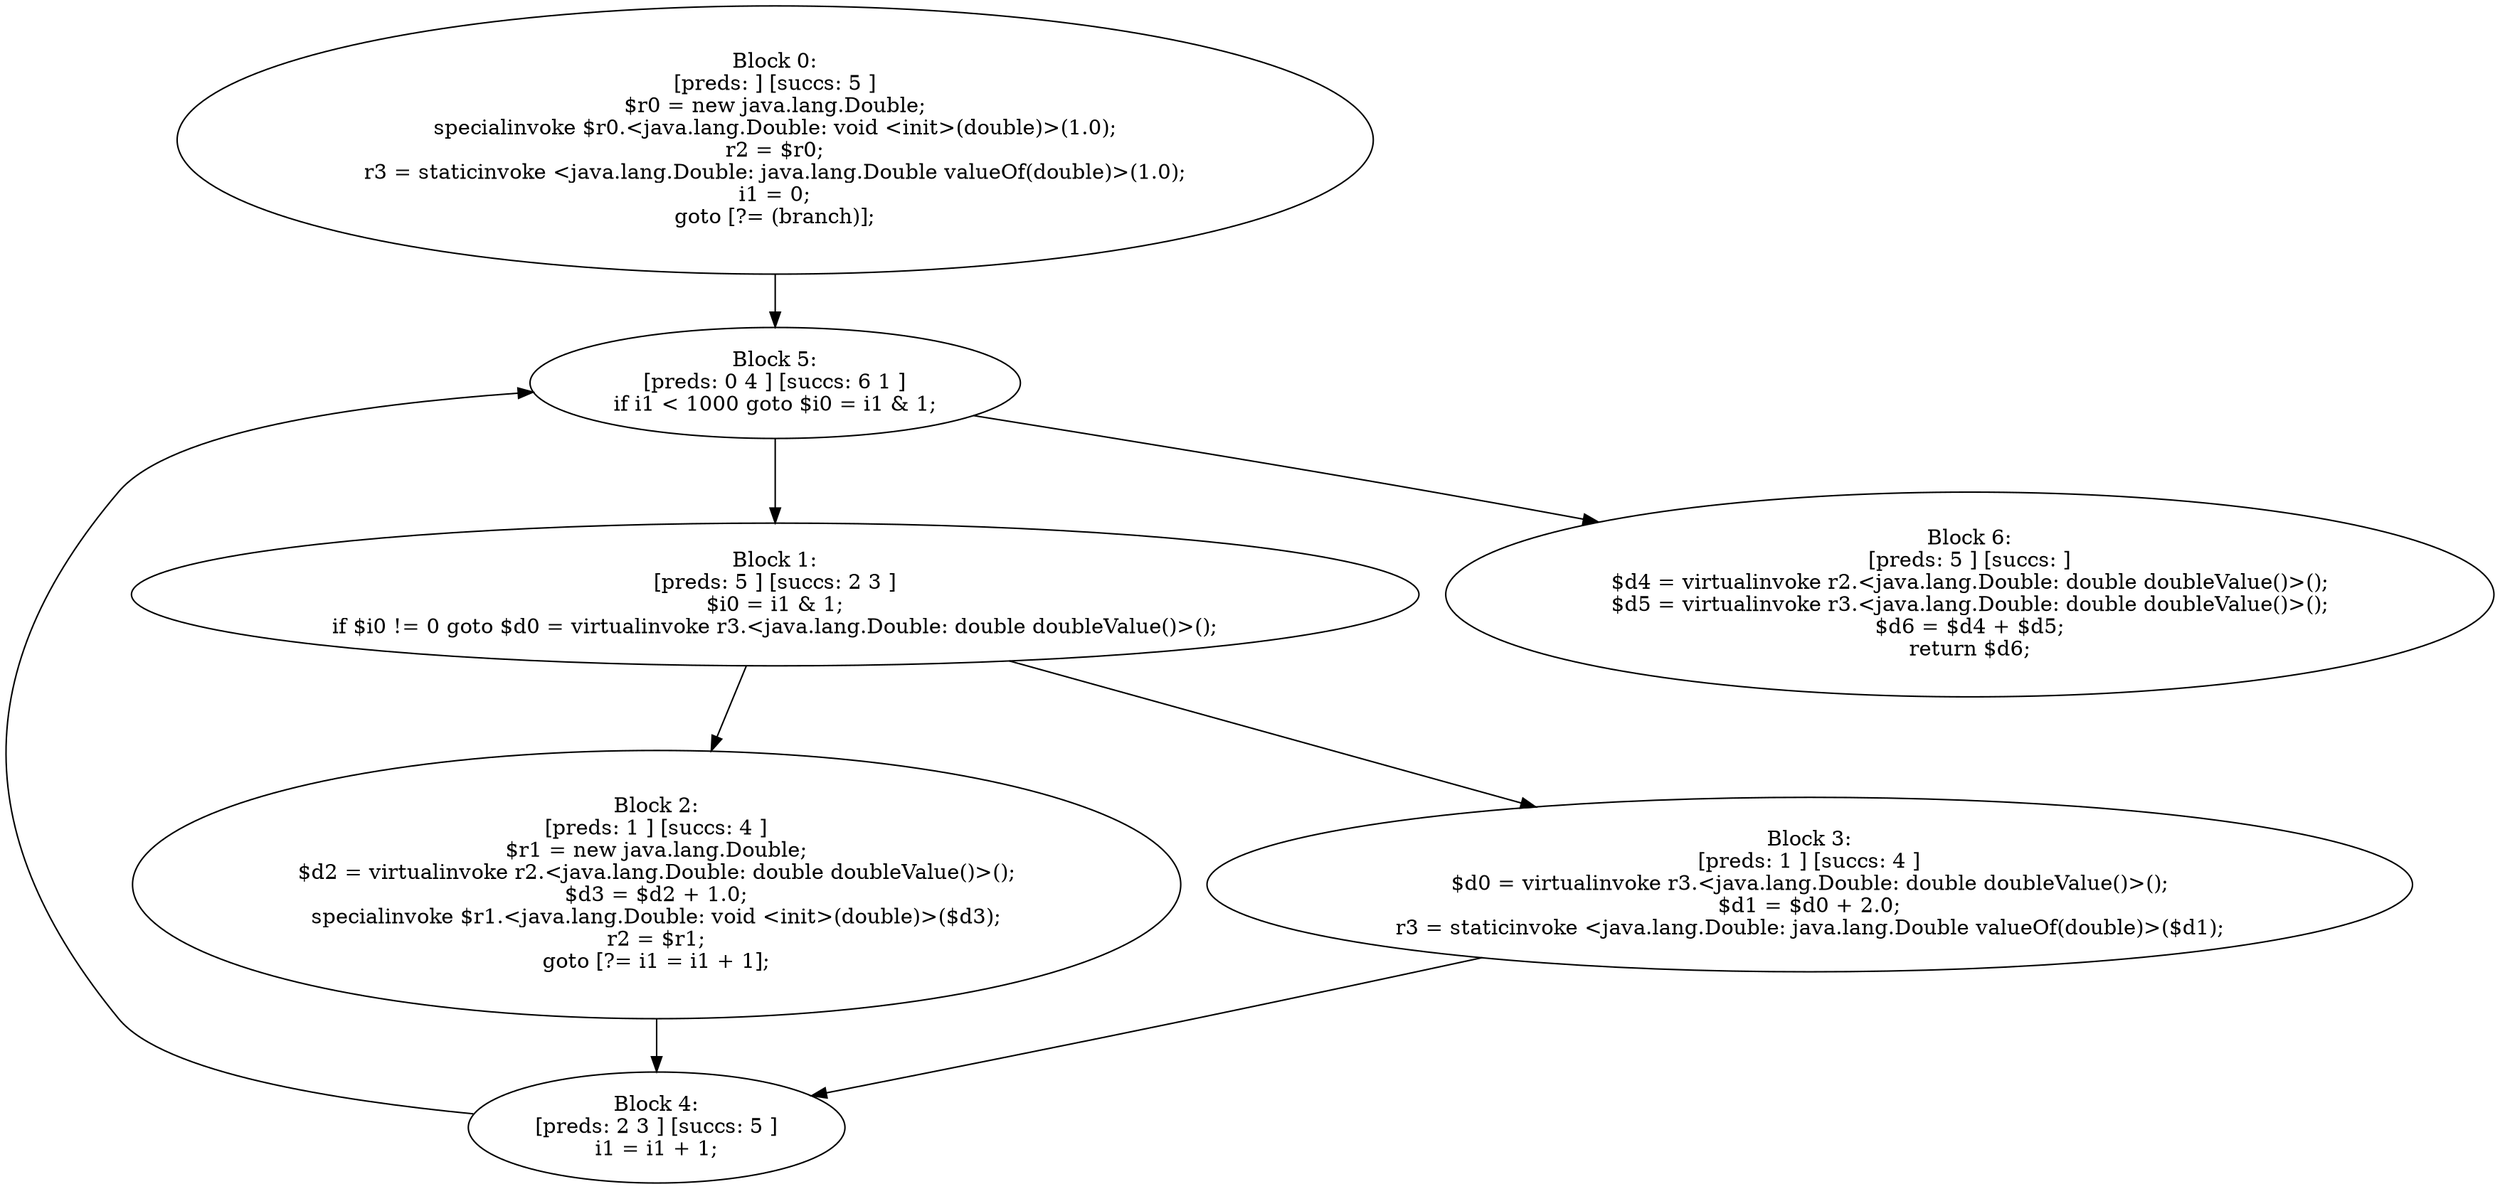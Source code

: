 digraph "unitGraph" {
    "Block 0:
[preds: ] [succs: 5 ]
$r0 = new java.lang.Double;
specialinvoke $r0.<java.lang.Double: void <init>(double)>(1.0);
r2 = $r0;
r3 = staticinvoke <java.lang.Double: java.lang.Double valueOf(double)>(1.0);
i1 = 0;
goto [?= (branch)];
"
    "Block 1:
[preds: 5 ] [succs: 2 3 ]
$i0 = i1 & 1;
if $i0 != 0 goto $d0 = virtualinvoke r3.<java.lang.Double: double doubleValue()>();
"
    "Block 2:
[preds: 1 ] [succs: 4 ]
$r1 = new java.lang.Double;
$d2 = virtualinvoke r2.<java.lang.Double: double doubleValue()>();
$d3 = $d2 + 1.0;
specialinvoke $r1.<java.lang.Double: void <init>(double)>($d3);
r2 = $r1;
goto [?= i1 = i1 + 1];
"
    "Block 3:
[preds: 1 ] [succs: 4 ]
$d0 = virtualinvoke r3.<java.lang.Double: double doubleValue()>();
$d1 = $d0 + 2.0;
r3 = staticinvoke <java.lang.Double: java.lang.Double valueOf(double)>($d1);
"
    "Block 4:
[preds: 2 3 ] [succs: 5 ]
i1 = i1 + 1;
"
    "Block 5:
[preds: 0 4 ] [succs: 6 1 ]
if i1 < 1000 goto $i0 = i1 & 1;
"
    "Block 6:
[preds: 5 ] [succs: ]
$d4 = virtualinvoke r2.<java.lang.Double: double doubleValue()>();
$d5 = virtualinvoke r3.<java.lang.Double: double doubleValue()>();
$d6 = $d4 + $d5;
return $d6;
"
    "Block 0:
[preds: ] [succs: 5 ]
$r0 = new java.lang.Double;
specialinvoke $r0.<java.lang.Double: void <init>(double)>(1.0);
r2 = $r0;
r3 = staticinvoke <java.lang.Double: java.lang.Double valueOf(double)>(1.0);
i1 = 0;
goto [?= (branch)];
"->"Block 5:
[preds: 0 4 ] [succs: 6 1 ]
if i1 < 1000 goto $i0 = i1 & 1;
";
    "Block 1:
[preds: 5 ] [succs: 2 3 ]
$i0 = i1 & 1;
if $i0 != 0 goto $d0 = virtualinvoke r3.<java.lang.Double: double doubleValue()>();
"->"Block 2:
[preds: 1 ] [succs: 4 ]
$r1 = new java.lang.Double;
$d2 = virtualinvoke r2.<java.lang.Double: double doubleValue()>();
$d3 = $d2 + 1.0;
specialinvoke $r1.<java.lang.Double: void <init>(double)>($d3);
r2 = $r1;
goto [?= i1 = i1 + 1];
";
    "Block 1:
[preds: 5 ] [succs: 2 3 ]
$i0 = i1 & 1;
if $i0 != 0 goto $d0 = virtualinvoke r3.<java.lang.Double: double doubleValue()>();
"->"Block 3:
[preds: 1 ] [succs: 4 ]
$d0 = virtualinvoke r3.<java.lang.Double: double doubleValue()>();
$d1 = $d0 + 2.0;
r3 = staticinvoke <java.lang.Double: java.lang.Double valueOf(double)>($d1);
";
    "Block 2:
[preds: 1 ] [succs: 4 ]
$r1 = new java.lang.Double;
$d2 = virtualinvoke r2.<java.lang.Double: double doubleValue()>();
$d3 = $d2 + 1.0;
specialinvoke $r1.<java.lang.Double: void <init>(double)>($d3);
r2 = $r1;
goto [?= i1 = i1 + 1];
"->"Block 4:
[preds: 2 3 ] [succs: 5 ]
i1 = i1 + 1;
";
    "Block 3:
[preds: 1 ] [succs: 4 ]
$d0 = virtualinvoke r3.<java.lang.Double: double doubleValue()>();
$d1 = $d0 + 2.0;
r3 = staticinvoke <java.lang.Double: java.lang.Double valueOf(double)>($d1);
"->"Block 4:
[preds: 2 3 ] [succs: 5 ]
i1 = i1 + 1;
";
    "Block 4:
[preds: 2 3 ] [succs: 5 ]
i1 = i1 + 1;
"->"Block 5:
[preds: 0 4 ] [succs: 6 1 ]
if i1 < 1000 goto $i0 = i1 & 1;
";
    "Block 5:
[preds: 0 4 ] [succs: 6 1 ]
if i1 < 1000 goto $i0 = i1 & 1;
"->"Block 6:
[preds: 5 ] [succs: ]
$d4 = virtualinvoke r2.<java.lang.Double: double doubleValue()>();
$d5 = virtualinvoke r3.<java.lang.Double: double doubleValue()>();
$d6 = $d4 + $d5;
return $d6;
";
    "Block 5:
[preds: 0 4 ] [succs: 6 1 ]
if i1 < 1000 goto $i0 = i1 & 1;
"->"Block 1:
[preds: 5 ] [succs: 2 3 ]
$i0 = i1 & 1;
if $i0 != 0 goto $d0 = virtualinvoke r3.<java.lang.Double: double doubleValue()>();
";
}
